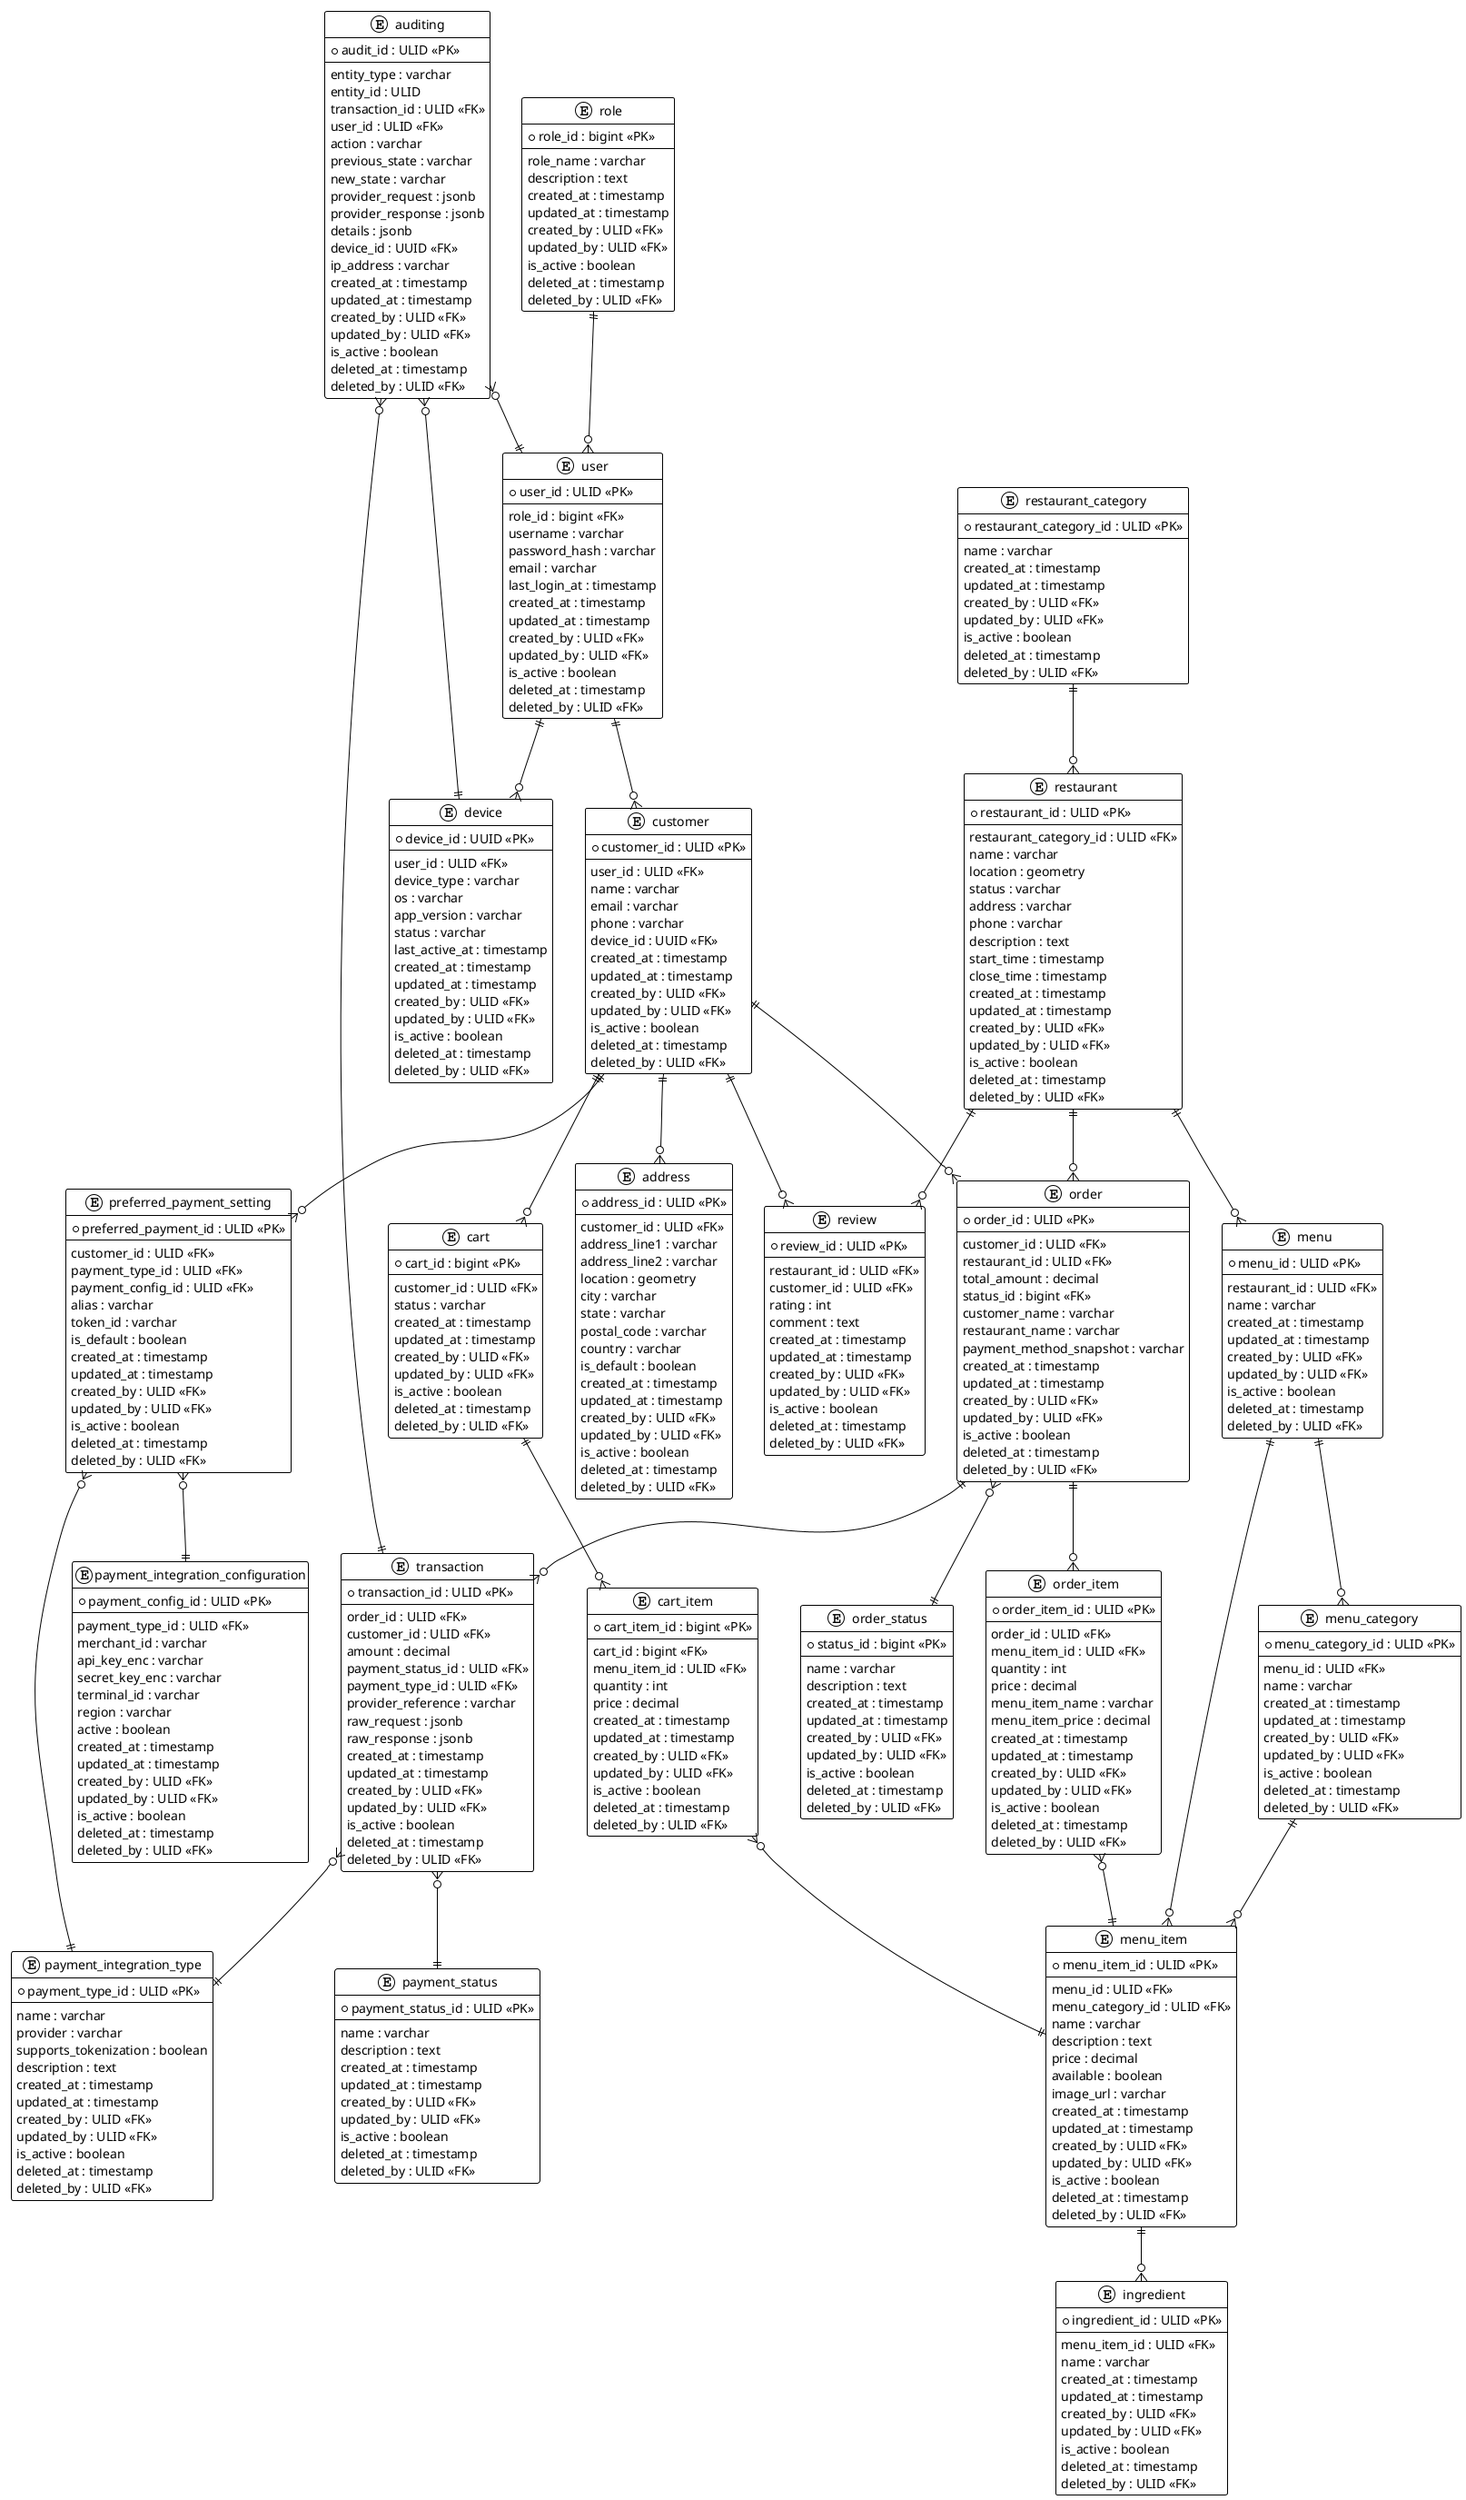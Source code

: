 @startuml JavaEatsLite ERD
!theme plain

' ======================
' CORE ENTITIES
' ======================

entity user {
    *user_id : ULID <<PK>>
    --
    role_id : bigint <<FK>>
    username : varchar
    password_hash : varchar
    email : varchar
    last_login_at : timestamp
    created_at : timestamp
    updated_at : timestamp
    created_by : ULID <<FK>>
    updated_by : ULID <<FK>>
    is_active : boolean
    deleted_at : timestamp
    deleted_by : ULID <<FK>>
}

entity role {
    *role_id : bigint <<PK>>
    --
    role_name : varchar
    description : text
    created_at : timestamp
    updated_at : timestamp
    created_by : ULID <<FK>>
    updated_by : ULID <<FK>>
    is_active : boolean
    deleted_at : timestamp
    deleted_by : ULID <<FK>>
}

entity device {
    *device_id : UUID <<PK>>
    --
    user_id : ULID <<FK>>
    device_type : varchar
    os : varchar
    app_version : varchar
    status : varchar
    last_active_at : timestamp
    created_at : timestamp
    updated_at : timestamp
    created_by : ULID <<FK>>
    updated_by : ULID <<FK>>
    is_active : boolean
    deleted_at : timestamp
    deleted_by : ULID <<FK>>
}

entity customer {
    *customer_id : ULID <<PK>>
    --
    user_id : ULID <<FK>>
    name : varchar
    email : varchar
    phone : varchar
    device_id : UUID <<FK>>
    created_at : timestamp
    updated_at : timestamp
    created_by : ULID <<FK>>
    updated_by : ULID <<FK>>
    is_active : boolean
    deleted_at : timestamp
    deleted_by : ULID <<FK>>
}

' ======================
' RESTAURANT & MENU
' ======================

entity restaurant_category {
    *restaurant_category_id : ULID <<PK>>
    --
    name : varchar
    created_at : timestamp
    updated_at : timestamp
    created_by : ULID <<FK>>
    updated_by : ULID <<FK>>
    is_active : boolean
    deleted_at : timestamp
    deleted_by : ULID <<FK>>
}

entity restaurant {
    *restaurant_id : ULID <<PK>>
    --
    restaurant_category_id : ULID <<FK>>
    name : varchar
    location : geometry
    status : varchar
    address : varchar
    phone : varchar
    description : text
    start_time : timestamp
    close_time : timestamp
    created_at : timestamp
    updated_at : timestamp
    created_by : ULID <<FK>>
    updated_by : ULID <<FK>>
    is_active : boolean
    deleted_at : timestamp
    deleted_by : ULID <<FK>>
}

entity menu {
    *menu_id : ULID <<PK>>
    --
    restaurant_id : ULID <<FK>>
    name : varchar
    created_at : timestamp
    updated_at : timestamp
    created_by : ULID <<FK>>
    updated_by : ULID <<FK>>
    is_active : boolean
    deleted_at : timestamp
    deleted_by : ULID <<FK>>
}

entity menu_category {
    *menu_category_id : ULID <<PK>>
    --
    menu_id : ULID <<FK>>
    name : varchar
    created_at : timestamp
    updated_at : timestamp
    created_by : ULID <<FK>>
    updated_by : ULID <<FK>>
    is_active : boolean
    deleted_at : timestamp
    deleted_by : ULID <<FK>>
}

entity menu_item {
    *menu_item_id : ULID <<PK>>
    --
    menu_id : ULID <<FK>>
    menu_category_id : ULID <<FK>>
    name : varchar
    description : text
    price : decimal
    available : boolean
    image_url : varchar
    created_at : timestamp
    updated_at : timestamp
    created_by : ULID <<FK>>
    updated_by : ULID <<FK>>
    is_active : boolean
    deleted_at : timestamp
    deleted_by : ULID <<FK>>
}

entity ingredient {
    *ingredient_id : ULID <<PK>>
    --
    menu_item_id : ULID <<FK>>
    name : varchar
    created_at : timestamp
    updated_at : timestamp
    created_by : ULID <<FK>>
    updated_by : ULID <<FK>>
    is_active : boolean
    deleted_at : timestamp
    deleted_by : ULID <<FK>>
}

entity review {
    *review_id : ULID <<PK>>
    --
    restaurant_id : ULID <<FK>>
    customer_id : ULID <<FK>>
    rating : int
    comment : text
    created_at : timestamp
    updated_at : timestamp
    created_by : ULID <<FK>>
    updated_by : ULID <<FK>>
    is_active : boolean
    deleted_at : timestamp
    deleted_by : ULID <<FK>>
}

' ======================
' CART MANAGEMENT
' ======================

entity cart {
    *cart_id : bigint <<PK>>
    --
    customer_id : ULID <<FK>>
    status : varchar
    created_at : timestamp
    updated_at : timestamp
    created_by : ULID <<FK>>
    updated_by : ULID <<FK>>
    is_active : boolean
    deleted_at : timestamp
    deleted_by : ULID <<FK>>
}

entity cart_item {
    *cart_item_id : bigint <<PK>>
    --
    cart_id : bigint <<FK>>
    menu_item_id : ULID <<FK>>
    quantity : int
    price : decimal
    created_at : timestamp
    updated_at : timestamp
    created_by : ULID <<FK>>
    updated_by : ULID <<FK>>
    is_active : boolean
    deleted_at : timestamp
    deleted_by : ULID <<FK>>
}

' ======================
' ORDER MANAGEMENT
' ======================

entity "order" as order {
    *order_id : ULID <<PK>>
    --
    customer_id : ULID <<FK>>
    restaurant_id : ULID <<FK>>
    total_amount : decimal
    status_id : bigint <<FK>>
    customer_name : varchar
    restaurant_name : varchar
    payment_method_snapshot : varchar
    created_at : timestamp
    updated_at : timestamp
    created_by : ULID <<FK>>
    updated_by : ULID <<FK>>
    is_active : boolean
    deleted_at : timestamp
    deleted_by : ULID <<FK>>
}

entity order_item {
    *order_item_id : ULID <<PK>>
    --
    order_id : ULID <<FK>>
    menu_item_id : ULID <<FK>>
    quantity : int
    price : decimal
    menu_item_name : varchar
    menu_item_price : decimal
    created_at : timestamp
    updated_at : timestamp
    created_by : ULID <<FK>>
    updated_by : ULID <<FK>>
    is_active : boolean
    deleted_at : timestamp
    deleted_by : ULID <<FK>>
}

entity order_status {
    *status_id : bigint <<PK>>
    --
    name : varchar
    description : text
    created_at : timestamp
    updated_at : timestamp
    created_by : ULID <<FK>>
    updated_by : ULID <<FK>>
    is_active : boolean
    deleted_at : timestamp
    deleted_by : ULID <<FK>>
}

' ======================
' ADDRESSES
' ======================

entity address {
    *address_id : ULID <<PK>>
    --
    customer_id : ULID <<FK>>
    address_line1 : varchar
    address_line2 : varchar
    location : geometry
    city : varchar
    state : varchar
    postal_code : varchar
    country : varchar
    is_default : boolean
    created_at : timestamp
    updated_at : timestamp
    created_by : ULID <<FK>>
    updated_by : ULID <<FK>>
    is_active : boolean
    deleted_at : timestamp
    deleted_by : ULID <<FK>>
}

' ======================
' PAYMENTS (SECURED)
' ======================

entity preferred_payment_setting {
    *preferred_payment_id : ULID <<PK>>
    --
    customer_id : ULID <<FK>>
    payment_type_id : ULID <<FK>>
    payment_config_id : ULID <<FK>>
    alias : varchar
    token_id : varchar
    is_default : boolean
    created_at : timestamp
    updated_at : timestamp
    created_by : ULID <<FK>>
    updated_by : ULID <<FK>>
    is_active : boolean
    deleted_at : timestamp
    deleted_by : ULID <<FK>>
}

entity transaction {
    *transaction_id : ULID <<PK>>
    --
    order_id : ULID <<FK>>
    customer_id : ULID <<FK>>
    amount : decimal
    payment_status_id : ULID <<FK>>
    payment_type_id : ULID <<FK>>
    provider_reference : varchar
    raw_request : jsonb
    raw_response : jsonb
    created_at : timestamp
    updated_at : timestamp
    created_by : ULID <<FK>>
    updated_by : ULID <<FK>>
    is_active : boolean
    deleted_at : timestamp
    deleted_by : ULID <<FK>>
}

entity payment_integration_type {
    *payment_type_id : ULID <<PK>>
    --
    name : varchar
    provider : varchar
    supports_tokenization : boolean
    description : text
    created_at : timestamp
    updated_at : timestamp
    created_by : ULID <<FK>>
    updated_by : ULID <<FK>>
    is_active : boolean
    deleted_at : timestamp
    deleted_by : ULID <<FK>>
}

entity payment_integration_configuration {
    *payment_config_id : ULID <<PK>>
    --
    payment_type_id : ULID <<FK>>
    merchant_id : varchar
    api_key_enc : varchar
    secret_key_enc : varchar
    terminal_id : varchar
    region : varchar
    active : boolean
    created_at : timestamp
    updated_at : timestamp
    created_by : ULID <<FK>>
    updated_by : ULID <<FK>>
    is_active : boolean
    deleted_at : timestamp
    deleted_by : ULID <<FK>>
}

entity payment_status {
    *payment_status_id : ULID <<PK>>
    --
    name : varchar
    description : text
    created_at : timestamp
    updated_at : timestamp
    created_by : ULID <<FK>>
    updated_by : ULID <<FK>>
    is_active : boolean
    deleted_at : timestamp
    deleted_by : ULID <<FK>>
}

' ======================
' AUDITING
' ======================

entity auditing {
    *audit_id : ULID <<PK>>
    --
    entity_type : varchar
    entity_id : ULID
    transaction_id : ULID <<FK>>
    user_id : ULID <<FK>>
    action : varchar
    previous_state : varchar
    new_state : varchar
    provider_request : jsonb
    provider_response : jsonb
    details : jsonb
    device_id : UUID <<FK>>
    ip_address : varchar
    created_at : timestamp
    updated_at : timestamp
    created_by : ULID <<FK>>
    updated_by : ULID <<FK>>
    is_active : boolean
    deleted_at : timestamp
    deleted_by : ULID <<FK>>
}

' ======================
' RELATIONSHIPS
' ======================

role ||--o{ user
user ||--o{ device

user ||--o{ customer
restaurant_category ||--o{ restaurant
restaurant ||--o{ menu
menu ||--o{ menu_category
menu ||--o{ menu_item
menu_category ||--o{ menu_item
menu_item ||--o{ ingredient
restaurant ||--o{ review
customer ||--o{ review

customer ||--o{ cart
cart ||--o{ cart_item
cart_item }o--|| menu_item

customer ||--o{ order
restaurant ||--o{ order
order ||--o{ order_item
order_item }o--|| menu_item
order }o--|| order_status

customer ||--o{ address

customer ||--o{ preferred_payment_setting
preferred_payment_setting }o--|| payment_integration_type
preferred_payment_setting }o--|| payment_integration_configuration

order ||--o{ transaction
transaction }o--|| payment_status
transaction }o--|| payment_integration_type

auditing }o--|| user
auditing }o--|| device
auditing }o--|| transaction

@enduml